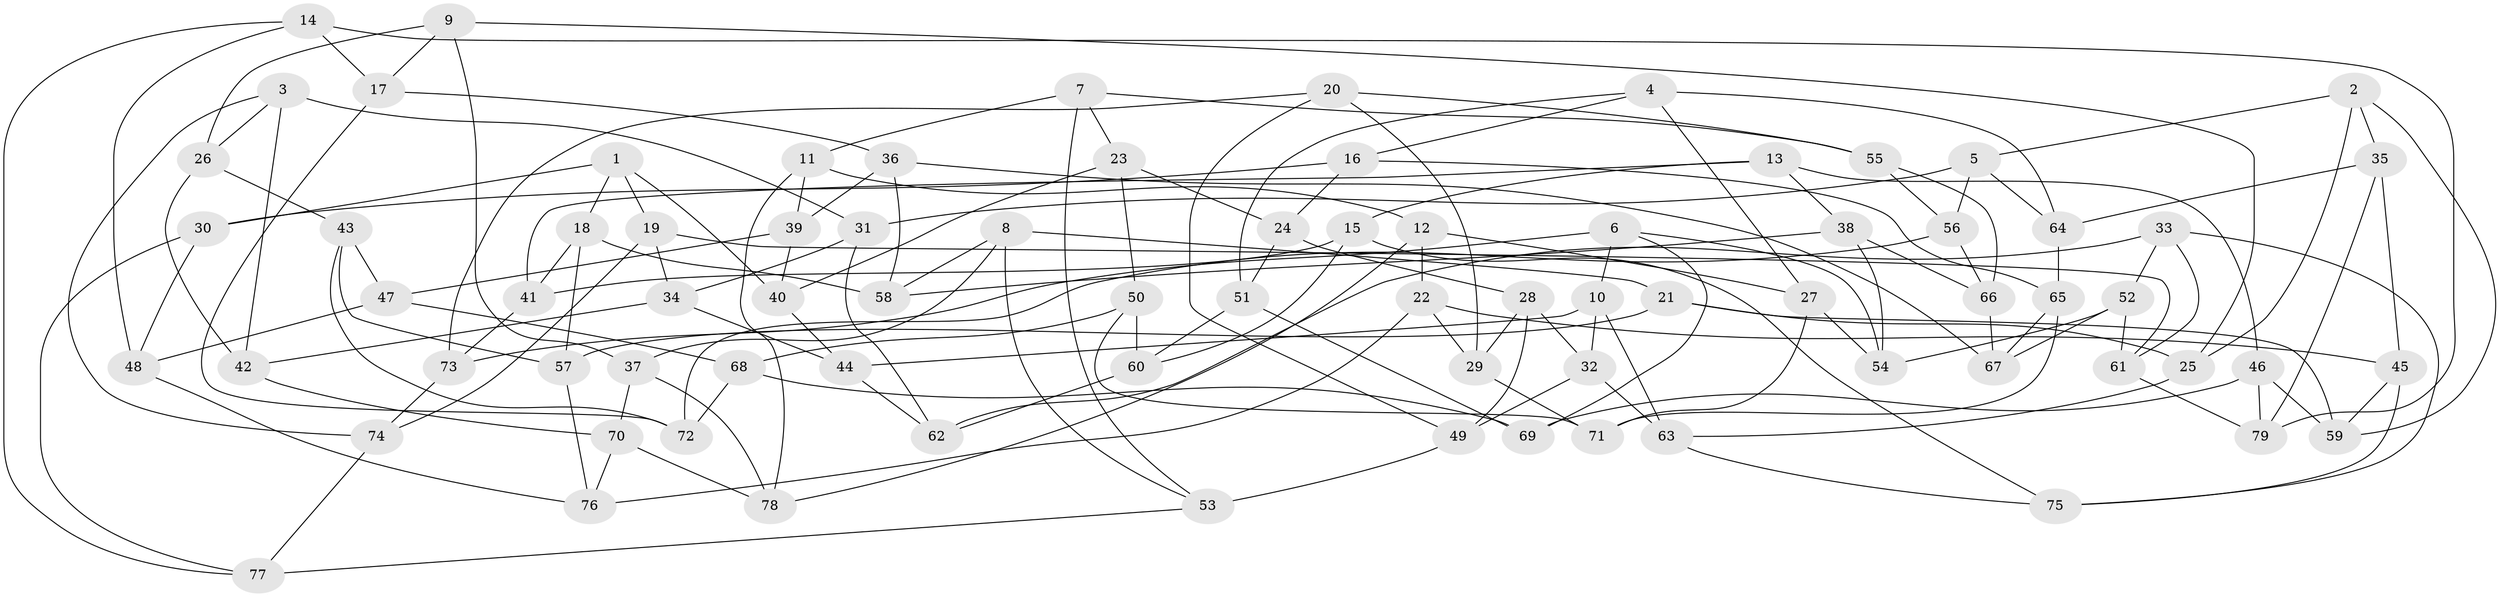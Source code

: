 // coarse degree distribution, {6: 0.574468085106383, 5: 0.10638297872340426, 4: 0.2978723404255319, 3: 0.02127659574468085}
// Generated by graph-tools (version 1.1) at 2025/24/03/03/25 07:24:23]
// undirected, 79 vertices, 158 edges
graph export_dot {
graph [start="1"]
  node [color=gray90,style=filled];
  1;
  2;
  3;
  4;
  5;
  6;
  7;
  8;
  9;
  10;
  11;
  12;
  13;
  14;
  15;
  16;
  17;
  18;
  19;
  20;
  21;
  22;
  23;
  24;
  25;
  26;
  27;
  28;
  29;
  30;
  31;
  32;
  33;
  34;
  35;
  36;
  37;
  38;
  39;
  40;
  41;
  42;
  43;
  44;
  45;
  46;
  47;
  48;
  49;
  50;
  51;
  52;
  53;
  54;
  55;
  56;
  57;
  58;
  59;
  60;
  61;
  62;
  63;
  64;
  65;
  66;
  67;
  68;
  69;
  70;
  71;
  72;
  73;
  74;
  75;
  76;
  77;
  78;
  79;
  1 -- 40;
  1 -- 30;
  1 -- 19;
  1 -- 18;
  2 -- 35;
  2 -- 25;
  2 -- 59;
  2 -- 5;
  3 -- 42;
  3 -- 26;
  3 -- 31;
  3 -- 74;
  4 -- 64;
  4 -- 51;
  4 -- 16;
  4 -- 27;
  5 -- 31;
  5 -- 56;
  5 -- 64;
  6 -- 73;
  6 -- 54;
  6 -- 69;
  6 -- 10;
  7 -- 23;
  7 -- 11;
  7 -- 53;
  7 -- 55;
  8 -- 21;
  8 -- 58;
  8 -- 53;
  8 -- 37;
  9 -- 37;
  9 -- 25;
  9 -- 26;
  9 -- 17;
  10 -- 63;
  10 -- 32;
  10 -- 44;
  11 -- 39;
  11 -- 78;
  11 -- 12;
  12 -- 27;
  12 -- 22;
  12 -- 78;
  13 -- 46;
  13 -- 15;
  13 -- 41;
  13 -- 38;
  14 -- 48;
  14 -- 17;
  14 -- 79;
  14 -- 77;
  15 -- 60;
  15 -- 41;
  15 -- 75;
  16 -- 30;
  16 -- 24;
  16 -- 65;
  17 -- 36;
  17 -- 72;
  18 -- 41;
  18 -- 57;
  18 -- 58;
  19 -- 34;
  19 -- 74;
  19 -- 61;
  20 -- 49;
  20 -- 29;
  20 -- 73;
  20 -- 55;
  21 -- 57;
  21 -- 59;
  21 -- 25;
  22 -- 45;
  22 -- 76;
  22 -- 29;
  23 -- 24;
  23 -- 50;
  23 -- 40;
  24 -- 51;
  24 -- 28;
  25 -- 63;
  26 -- 43;
  26 -- 42;
  27 -- 71;
  27 -- 54;
  28 -- 32;
  28 -- 49;
  28 -- 29;
  29 -- 71;
  30 -- 77;
  30 -- 48;
  31 -- 34;
  31 -- 62;
  32 -- 63;
  32 -- 49;
  33 -- 75;
  33 -- 61;
  33 -- 52;
  33 -- 62;
  34 -- 44;
  34 -- 42;
  35 -- 79;
  35 -- 64;
  35 -- 45;
  36 -- 67;
  36 -- 39;
  36 -- 58;
  37 -- 78;
  37 -- 70;
  38 -- 66;
  38 -- 54;
  38 -- 58;
  39 -- 47;
  39 -- 40;
  40 -- 44;
  41 -- 73;
  42 -- 70;
  43 -- 72;
  43 -- 47;
  43 -- 57;
  44 -- 62;
  45 -- 59;
  45 -- 75;
  46 -- 79;
  46 -- 59;
  46 -- 69;
  47 -- 68;
  47 -- 48;
  48 -- 76;
  49 -- 53;
  50 -- 71;
  50 -- 68;
  50 -- 60;
  51 -- 60;
  51 -- 69;
  52 -- 54;
  52 -- 67;
  52 -- 61;
  53 -- 77;
  55 -- 56;
  55 -- 66;
  56 -- 72;
  56 -- 66;
  57 -- 76;
  60 -- 62;
  61 -- 79;
  63 -- 75;
  64 -- 65;
  65 -- 71;
  65 -- 67;
  66 -- 67;
  68 -- 72;
  68 -- 69;
  70 -- 78;
  70 -- 76;
  73 -- 74;
  74 -- 77;
}
